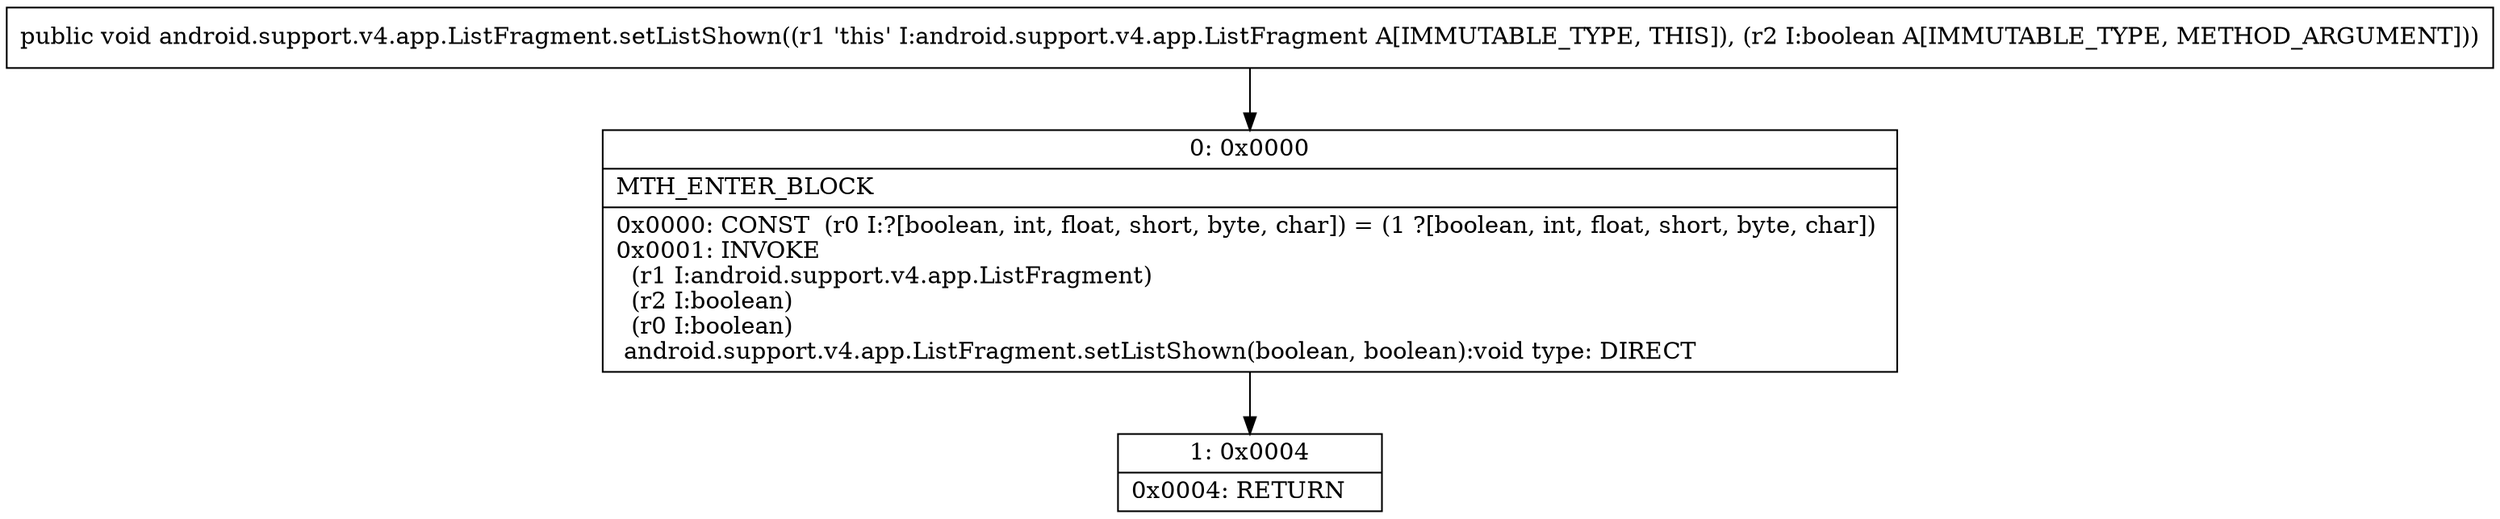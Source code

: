 digraph "CFG forandroid.support.v4.app.ListFragment.setListShown(Z)V" {
Node_0 [shape=record,label="{0\:\ 0x0000|MTH_ENTER_BLOCK\l|0x0000: CONST  (r0 I:?[boolean, int, float, short, byte, char]) = (1 ?[boolean, int, float, short, byte, char]) \l0x0001: INVOKE  \l  (r1 I:android.support.v4.app.ListFragment)\l  (r2 I:boolean)\l  (r0 I:boolean)\l android.support.v4.app.ListFragment.setListShown(boolean, boolean):void type: DIRECT \l}"];
Node_1 [shape=record,label="{1\:\ 0x0004|0x0004: RETURN   \l}"];
MethodNode[shape=record,label="{public void android.support.v4.app.ListFragment.setListShown((r1 'this' I:android.support.v4.app.ListFragment A[IMMUTABLE_TYPE, THIS]), (r2 I:boolean A[IMMUTABLE_TYPE, METHOD_ARGUMENT])) }"];
MethodNode -> Node_0;
Node_0 -> Node_1;
}

